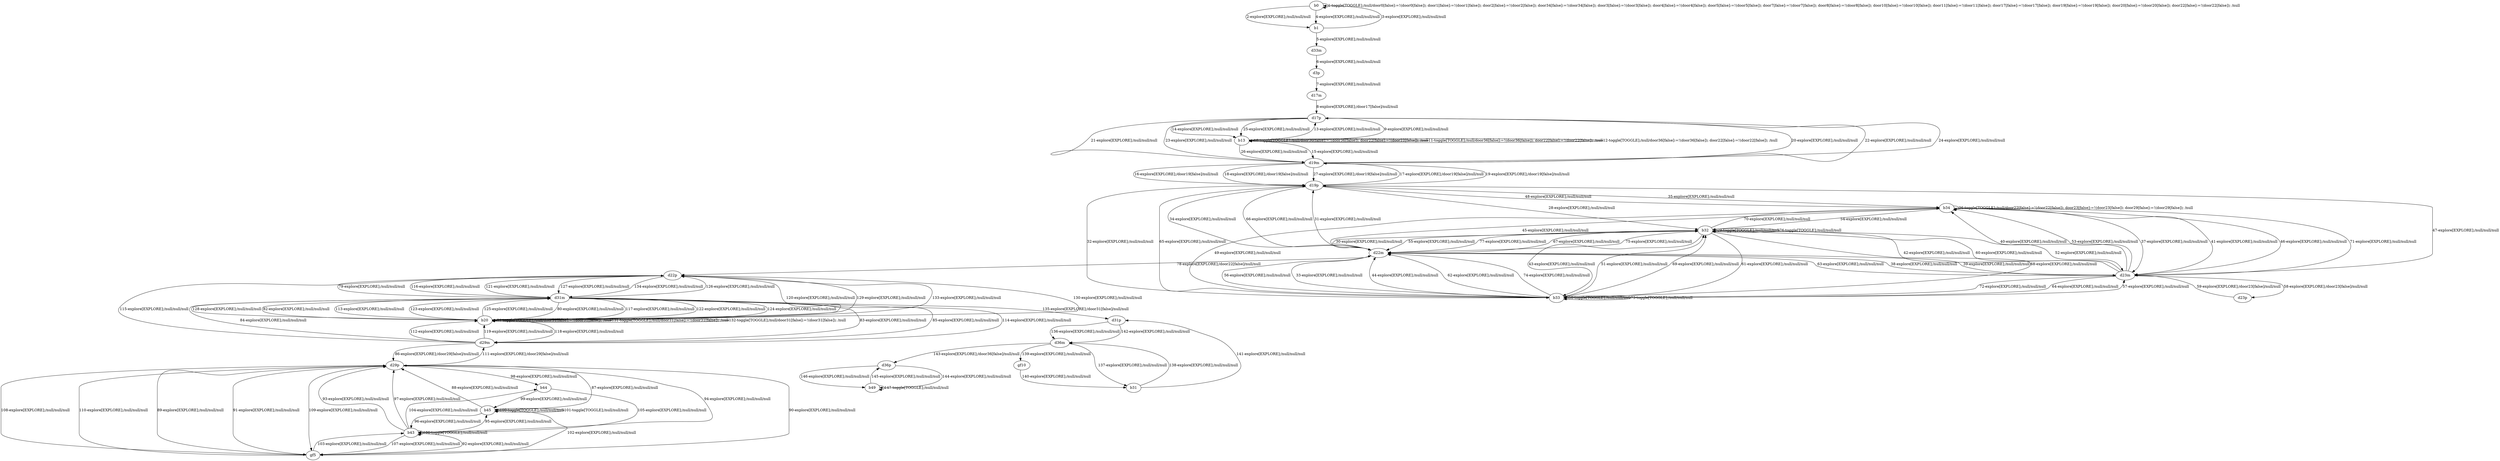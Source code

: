 # Total number of goals covered by this test: 1
# b49 --> b49

digraph g {
"b0" -> "b0" [label = "1-toggle[TOGGLE];/null/door0[false]:=!(door0[false]); door1[false]:=!(door1[false]); door2[false]:=!(door2[false]); door34[false]:=!(door34[false]); door3[false]:=!(door3[false]); door4[false]:=!(door4[false]); door5[false]:=!(door5[false]); door7[false]:=!(door7[false]); door8[false]:=!(door8[false]); door10[false]:=!(door10[false]); door11[false]:=!(door11[false]); door17[false]:=!(door17[false]); door19[false]:=!(door19[false]); door20[false]:=!(door20[false]); door22[false]:=!(door22[false]); /null"];
"b0" -> "b1" [label = "2-explore[EXPLORE];/null/null/null"];
"b1" -> "b0" [label = "3-explore[EXPLORE];/null/null/null"];
"b0" -> "b1" [label = "4-explore[EXPLORE];/null/null/null"];
"b1" -> "d33m" [label = "5-explore[EXPLORE];/null/null/null"];
"d33m" -> "d3p" [label = "6-explore[EXPLORE];/null/null/null"];
"d3p" -> "d17m" [label = "7-explore[EXPLORE];/null/null/null"];
"d17m" -> "d17p" [label = "8-explore[EXPLORE];/door17[false]/null/null"];
"d17p" -> "b13" [label = "9-explore[EXPLORE];/null/null/null"];
"b13" -> "b13" [label = "10-toggle[TOGGLE];/null/door36[false]:=!(door36[false]); door22[false]:=!(door22[false]); /null"];
"b13" -> "b13" [label = "11-toggle[TOGGLE];/null/door36[false]:=!(door36[false]); door22[false]:=!(door22[false]); /null"];
"b13" -> "b13" [label = "12-toggle[TOGGLE];/null/door36[false]:=!(door36[false]); door22[false]:=!(door22[false]); /null"];
"b13" -> "d17p" [label = "13-explore[EXPLORE];/null/null/null"];
"d17p" -> "b13" [label = "14-explore[EXPLORE];/null/null/null"];
"b13" -> "d19m" [label = "15-explore[EXPLORE];/null/null/null"];
"d19m" -> "d19p" [label = "16-explore[EXPLORE];/door19[false]/null/null"];
"d19p" -> "d19m" [label = "17-explore[EXPLORE];/door19[false]/null/null"];
"d19m" -> "d19p" [label = "18-explore[EXPLORE];/door19[false]/null/null"];
"d19p" -> "d19m" [label = "19-explore[EXPLORE];/door19[false]/null/null"];
"d19m" -> "d17p" [label = "20-explore[EXPLORE];/null/null/null"];
"d17p" -> "d19m" [label = "21-explore[EXPLORE];/null/null/null"];
"d19m" -> "d17p" [label = "22-explore[EXPLORE];/null/null/null"];
"d17p" -> "d19m" [label = "23-explore[EXPLORE];/null/null/null"];
"d19m" -> "d17p" [label = "24-explore[EXPLORE];/null/null/null"];
"d17p" -> "b13" [label = "25-explore[EXPLORE];/null/null/null"];
"b13" -> "d19m" [label = "26-explore[EXPLORE];/null/null/null"];
"d19m" -> "d19p" [label = "27-explore[EXPLORE];/door19[false]/null/null"];
"d19p" -> "b32" [label = "28-explore[EXPLORE];/null/null/null"];
"b32" -> "b32" [label = "29-toggle[TOGGLE];/null/null/null"];
"b32" -> "d22m" [label = "30-explore[EXPLORE];/null/null/null"];
"d22m" -> "d19p" [label = "31-explore[EXPLORE];/null/null/null"];
"d19p" -> "b33" [label = "32-explore[EXPLORE];/null/null/null"];
"b33" -> "d22m" [label = "33-explore[EXPLORE];/null/null/null"];
"d22m" -> "d19p" [label = "34-explore[EXPLORE];/null/null/null"];
"d19p" -> "b34" [label = "35-explore[EXPLORE];/null/null/null"];
"b34" -> "b34" [label = "36-toggle[TOGGLE];/null/door22[false]:=!(door22[false]); door23[false]:=!(door23[false]); door29[false]:=!(door29[false]); /null"];
"b34" -> "d23m" [label = "37-explore[EXPLORE];/null/null/null"];
"d23m" -> "d22m" [label = "38-explore[EXPLORE];/null/null/null"];
"d22m" -> "d23m" [label = "39-explore[EXPLORE];/null/null/null"];
"d23m" -> "b34" [label = "40-explore[EXPLORE];/null/null/null"];
"b34" -> "d23m" [label = "41-explore[EXPLORE];/null/null/null"];
"d23m" -> "b32" [label = "42-explore[EXPLORE];/null/null/null"];
"b32" -> "b33" [label = "43-explore[EXPLORE];/null/null/null"];
"b33" -> "d22m" [label = "44-explore[EXPLORE];/null/null/null"];
"d22m" -> "b34" [label = "45-explore[EXPLORE];/null/null/null"];
"b34" -> "d23m" [label = "46-explore[EXPLORE];/null/null/null"];
"d23m" -> "d19p" [label = "47-explore[EXPLORE];/null/null/null"];
"d19p" -> "b34" [label = "48-explore[EXPLORE];/null/null/null"];
"b34" -> "b33" [label = "49-explore[EXPLORE];/null/null/null"];
"b33" -> "b33" [label = "50-toggle[TOGGLE];/null/null/null"];
"b33" -> "b32" [label = "51-explore[EXPLORE];/null/null/null"];
"b32" -> "d23m" [label = "52-explore[EXPLORE];/null/null/null"];
"d23m" -> "b34" [label = "53-explore[EXPLORE];/null/null/null"];
"b34" -> "b32" [label = "54-explore[EXPLORE];/null/null/null"];
"b32" -> "d22m" [label = "55-explore[EXPLORE];/null/null/null"];
"d22m" -> "b33" [label = "56-explore[EXPLORE];/null/null/null"];
"b33" -> "d23m" [label = "57-explore[EXPLORE];/null/null/null"];
"d23m" -> "d23p" [label = "58-explore[EXPLORE];/door23[false]/null/null"];
"d23p" -> "d23m" [label = "59-explore[EXPLORE];/door23[false]/null/null"];
"d23m" -> "b32" [label = "60-explore[EXPLORE];/null/null/null"];
"b32" -> "b33" [label = "61-explore[EXPLORE];/null/null/null"];
"b33" -> "d22m" [label = "62-explore[EXPLORE];/null/null/null"];
"d22m" -> "d23m" [label = "63-explore[EXPLORE];/null/null/null"];
"d23m" -> "b33" [label = "64-explore[EXPLORE];/null/null/null"];
"b33" -> "d19p" [label = "65-explore[EXPLORE];/null/null/null"];
"d19p" -> "d22m" [label = "66-explore[EXPLORE];/null/null/null"];
"d22m" -> "b32" [label = "67-explore[EXPLORE];/null/null/null"];
"b32" -> "b33" [label = "68-explore[EXPLORE];/null/null/null"];
"b33" -> "b32" [label = "69-explore[EXPLORE];/null/null/null"];
"b32" -> "b34" [label = "70-explore[EXPLORE];/null/null/null"];
"b34" -> "d23m" [label = "71-explore[EXPLORE];/null/null/null"];
"d23m" -> "b33" [label = "72-explore[EXPLORE];/null/null/null"];
"b33" -> "b33" [label = "73-toggle[TOGGLE];/null/null/null"];
"b33" -> "d22m" [label = "74-explore[EXPLORE];/null/null/null"];
"d22m" -> "b32" [label = "75-explore[EXPLORE];/null/null/null"];
"b32" -> "b32" [label = "76-toggle[TOGGLE];/null/null/null"];
"b32" -> "d22m" [label = "77-explore[EXPLORE];/null/null/null"];
"d22m" -> "d22p" [label = "78-explore[EXPLORE];/door22[false]/null/null"];
"d22p" -> "d31m" [label = "79-explore[EXPLORE];/null/null/null"];
"d31m" -> "b20" [label = "80-explore[EXPLORE];/null/null/null"];
"b20" -> "b20" [label = "81-toggle[TOGGLE];/null/door31[false]:=!(door31[false]); /null"];
"b20" -> "d31m" [label = "82-explore[EXPLORE];/null/null/null"];
"d31m" -> "d29m" [label = "83-explore[EXPLORE];/null/null/null"];
"d29m" -> "d31m" [label = "84-explore[EXPLORE];/null/null/null"];
"d31m" -> "d29m" [label = "85-explore[EXPLORE];/null/null/null"];
"d29m" -> "d29p" [label = "86-explore[EXPLORE];/door29[false]/null/null"];
"d29p" -> "b45" [label = "87-explore[EXPLORE];/null/null/null"];
"b45" -> "d29p" [label = "88-explore[EXPLORE];/null/null/null"];
"d29p" -> "gf5" [label = "89-explore[EXPLORE];/null/null/null"];
"gf5" -> "d29p" [label = "90-explore[EXPLORE];/null/null/null"];
"d29p" -> "gf5" [label = "91-explore[EXPLORE];/null/null/null"];
"gf5" -> "b43" [label = "92-explore[EXPLORE];/null/null/null"];
"b43" -> "d29p" [label = "93-explore[EXPLORE];/null/null/null"];
"d29p" -> "b43" [label = "94-explore[EXPLORE];/null/null/null"];
"b43" -> "b45" [label = "95-explore[EXPLORE];/null/null/null"];
"b45" -> "b43" [label = "96-explore[EXPLORE];/null/null/null"];
"b43" -> "d29p" [label = "97-explore[EXPLORE];/null/null/null"];
"d29p" -> "b44" [label = "98-explore[EXPLORE];/null/null/null"];
"b44" -> "b45" [label = "99-explore[EXPLORE];/null/null/null"];
"b45" -> "b45" [label = "100-toggle[TOGGLE];/null/null/null"];
"b45" -> "b45" [label = "101-toggle[TOGGLE];/null/null/null"];
"b45" -> "gf5" [label = "102-explore[EXPLORE];/null/null/null"];
"gf5" -> "b43" [label = "103-explore[EXPLORE];/null/null/null"];
"b43" -> "b44" [label = "104-explore[EXPLORE];/null/null/null"];
"b44" -> "b43" [label = "105-explore[EXPLORE];/null/null/null"];
"b43" -> "b43" [label = "106-toggle[TOGGLE];/null/null/null"];
"b43" -> "gf5" [label = "107-explore[EXPLORE];/null/null/null"];
"gf5" -> "d29p" [label = "108-explore[EXPLORE];/null/null/null"];
"d29p" -> "gf5" [label = "109-explore[EXPLORE];/null/null/null"];
"gf5" -> "d29p" [label = "110-explore[EXPLORE];/null/null/null"];
"d29p" -> "d29m" [label = "111-explore[EXPLORE];/door29[false]/null/null"];
"d29m" -> "b20" [label = "112-explore[EXPLORE];/null/null/null"];
"b20" -> "d31m" [label = "113-explore[EXPLORE];/null/null/null"];
"d31m" -> "d29m" [label = "114-explore[EXPLORE];/null/null/null"];
"d29m" -> "d22p" [label = "115-explore[EXPLORE];/null/null/null"];
"d22p" -> "d31m" [label = "116-explore[EXPLORE];/null/null/null"];
"d31m" -> "b20" [label = "117-explore[EXPLORE];/null/null/null"];
"b20" -> "d29m" [label = "118-explore[EXPLORE];/null/null/null"];
"d29m" -> "b20" [label = "119-explore[EXPLORE];/null/null/null"];
"b20" -> "d22p" [label = "120-explore[EXPLORE];/null/null/null"];
"d22p" -> "d31m" [label = "121-explore[EXPLORE];/null/null/null"];
"d31m" -> "b20" [label = "122-explore[EXPLORE];/null/null/null"];
"b20" -> "d31m" [label = "123-explore[EXPLORE];/null/null/null"];
"d31m" -> "b20" [label = "124-explore[EXPLORE];/null/null/null"];
"b20" -> "d31m" [label = "125-explore[EXPLORE];/null/null/null"];
"d31m" -> "d22p" [label = "126-explore[EXPLORE];/null/null/null"];
"d22p" -> "d31m" [label = "127-explore[EXPLORE];/null/null/null"];
"d31m" -> "b20" [label = "128-explore[EXPLORE];/null/null/null"];
"b20" -> "d22p" [label = "129-explore[EXPLORE];/null/null/null"];
"d22p" -> "b20" [label = "130-explore[EXPLORE];/null/null/null"];
"b20" -> "b20" [label = "131-toggle[TOGGLE];/null/door31[false]:=!(door31[false]); /null"];
"b20" -> "b20" [label = "132-toggle[TOGGLE];/null/door31[false]:=!(door31[false]); /null"];
"b20" -> "d22p" [label = "133-explore[EXPLORE];/null/null/null"];
"d22p" -> "d31m" [label = "134-explore[EXPLORE];/null/null/null"];
"d31m" -> "d31p" [label = "135-explore[EXPLORE];/door31[false]/null/null"];
"d31p" -> "d36m" [label = "136-explore[EXPLORE];/null/null/null"];
"d36m" -> "b31" [label = "137-explore[EXPLORE];/null/null/null"];
"b31" -> "d36m" [label = "138-explore[EXPLORE];/null/null/null"];
"d36m" -> "gf10" [label = "139-explore[EXPLORE];/null/null/null"];
"gf10" -> "b31" [label = "140-explore[EXPLORE];/null/null/null"];
"b31" -> "d31p" [label = "141-explore[EXPLORE];/null/null/null"];
"d31p" -> "d36m" [label = "142-explore[EXPLORE];/null/null/null"];
"d36m" -> "d36p" [label = "143-explore[EXPLORE];/door36[false]/null/null"];
"d36p" -> "b49" [label = "144-explore[EXPLORE];/null/null/null"];
"b49" -> "d36p" [label = "145-explore[EXPLORE];/null/null/null"];
"d36p" -> "b49" [label = "146-explore[EXPLORE];/null/null/null"];
"b49" -> "b49" [label = "147-toggle[TOGGLE];/null/null/null"];
}